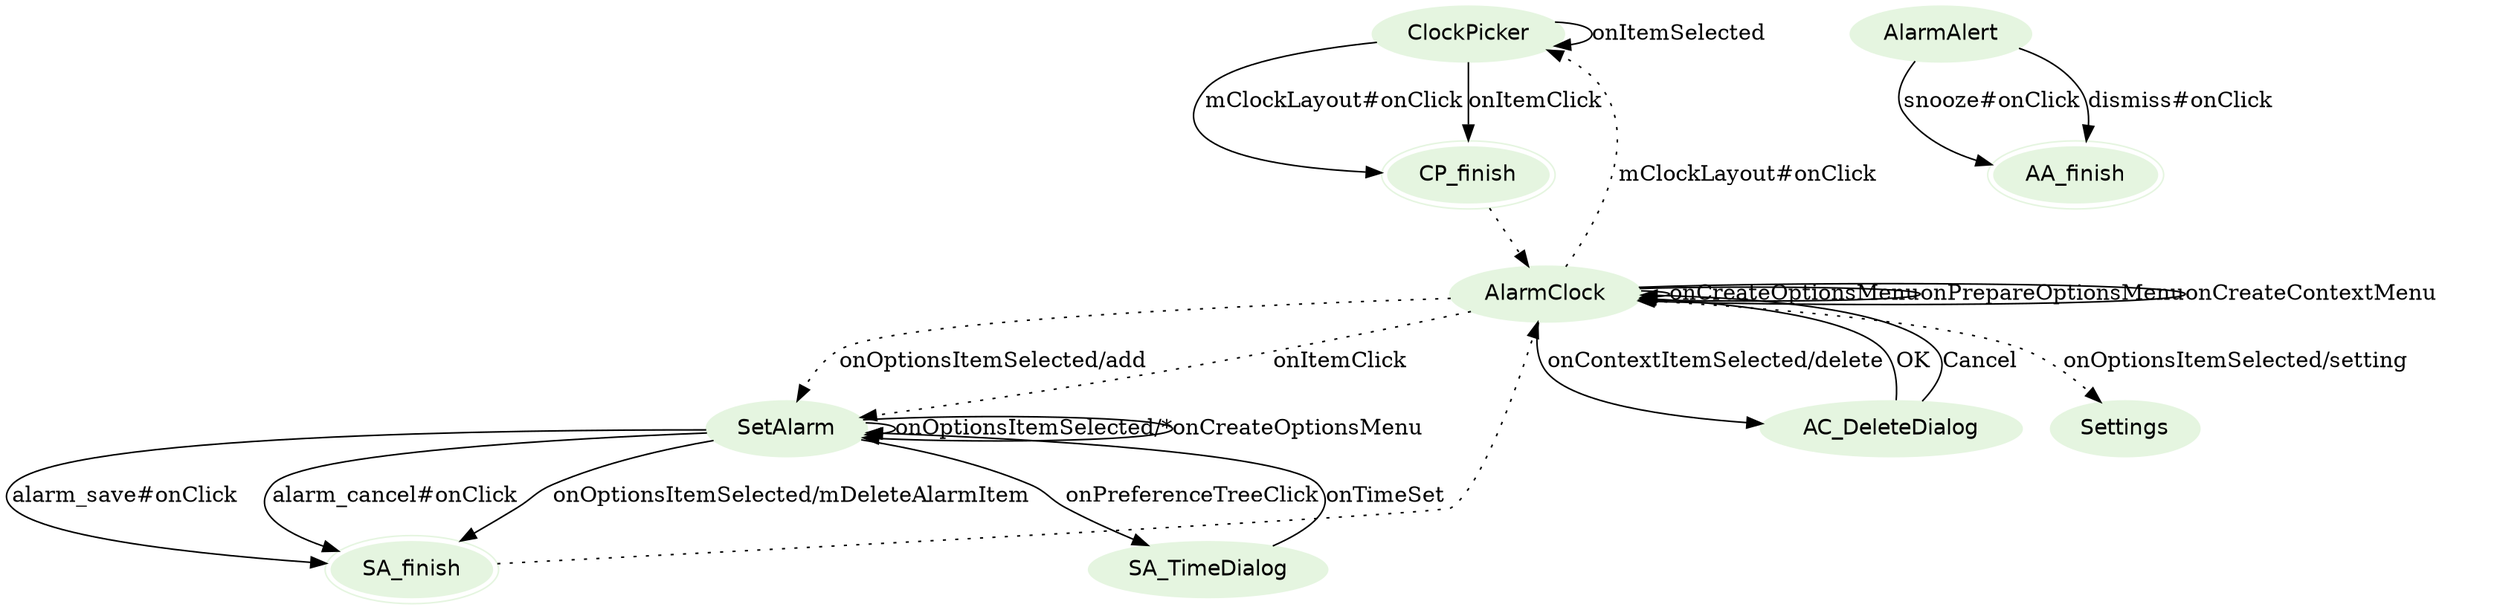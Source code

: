 digraph {
fontname="Helvetica";
rank=LR;
node[style=filled, fontname="Helvetica", colorscheme=greens3, color=1];
ClockPicker;
CP_finish[peripheries=2];
ClockPicker -> ClockPicker[label="onItemSelected"];
ClockPicker -> CP_finish[label="onItemClick"];
ClockPicker -> CP_finish[label="mClockLayout#onClick"];
CP_finish -> AlarmClock[style=dotted];

AlarmAlert;
AA_finish[peripheries=2];
AlarmAlert -> AA_finish[label="snooze#onClick"];
AlarmAlert -> AA_finish[label="dismiss#onClick"];

SetAlarm;
SA_finish[peripheries=2];
SA_TimeDialog;
SetAlarm -> SetAlarm[label="onOptionsItemSelected/*"];
SetAlarm -> SetAlarm[label="onCreateOptionsMenu"];
SetAlarm -> SA_finish[label="alarm_save#onClick"];
SetAlarm -> SA_finish[label="alarm_cancel#onClick"];
SetAlarm -> SA_finish[label="onOptionsItemSelected/mDeleteAlarmItem"];
SetAlarm -> SA_TimeDialog[label="onPreferenceTreeClick"];
SA_TimeDialog -> SetAlarm[label="onTimeSet"];
SA_finish -> AlarmClock[style=dotted];


AlarmClock;
AlarmClock -> SetAlarm[label="onItemClick",style=dotted];
AlarmClock -> SetAlarm[label="onOptionsItemSelected/add",style=dotted];

AlarmClock -> ClockPicker[label="mClockLayout#onClick",style=dotted];
AlarmClock -> AlarmClock[label="onCreateOptionsMenu"];
AlarmClock -> AlarmClock[label="onPrepareOptionsMenu"];
AlarmClock -> AlarmClock[label="onCreateContextMenu"];

AC_DeleteDialog;
AlarmClock -> AC_DeleteDialog[label="onContextItemSelected/delete"];
AC_DeleteDialog -> AlarmClock[label="OK"];
AC_DeleteDialog -> AlarmClock[label="Cancel"];






Settings;
AlarmClock -> Settings[label="onOptionsItemSelected/setting",style=dotted];




}